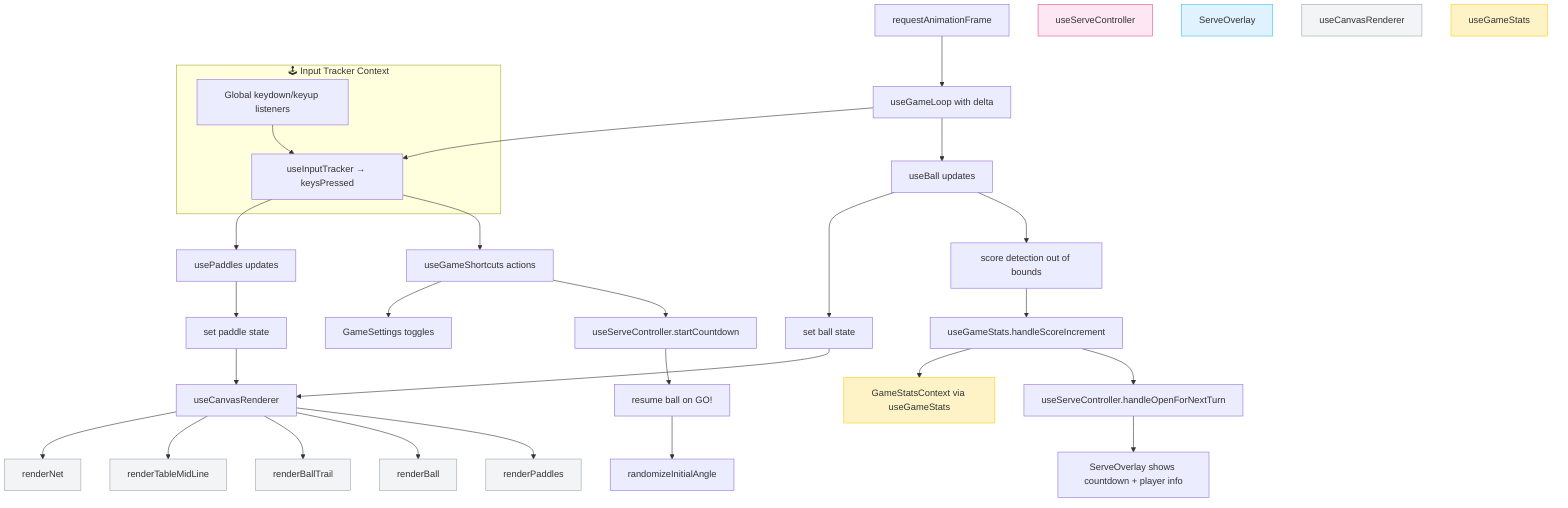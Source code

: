 %% https://www.mermaidchart.com/play#pako:eNp1VM1uEzEQfhUTjtDyk0LbVEIKrVpVtLRqw2mzB8c7m1h17MX2Ji2IK1ckJM68BrwOLwCPwPhnzW66XLKeme-b_8nHAVMFDEaDuabVgkyOppKQq_FxpuF9DcaOJV9Sy5U81nQJOdnaekXOlKqy2sAJatybrLldkAKEpflUOgemngV_08Gf799-_v7xhZzKqrZkoim7AU0OlbRwa6cDhyZo5PYN3JnsRKgZFeQG7gq1lk_wW1dEcGNBgjZ5F-2T8TRMxvtv3P_6_NX5MJcajIHC80AWITmfckN1iuTrXK3gkhaFAO8yPkldFdRCiJ6w1wulLautaTqRFIQy17CA_6f1JLCWyznW6QhRIFbN5wL68XoF4-DOxfGy651WQoDeNpZqe6hqaV278o36XDmvqRCO6b6dQlq1hlAWTU3xBiyp_JsYp08M7ybBvXOHnTl1g_RltLx5_BW2H7TL5JDKFTVBBp0ndHIdTMFPeLfUb8HiasZX3guZ0JmAMy4hAr18zgun6me40Lg6XERGkv8PbyH7QU0rdVuK3el08ggsMHvNlIbMuF-8JKfBmROFJ6NKMsMJF2FsLbRnv_MjDexmEbGbZntBJUb0hlPJNCxBhn61GN5DosSbzDYVZMUpafvudYOLu_br2benIZmLCuSxwsHd2kmtm3VNxFDP6cUKtKB3mddFgRgEGcKaTSePSIVqbDiXpQo71DqVOAZTLyHOyj3DlmJXTy4e5M16NRhPcX8sY4m3mGlMWC35B3AqToXXRhIT1JgjKDGd0J-SCzF6WEI5ZLuPDdZ8AyhSxp69ONggLCslcRCRAk_L5yUkynBvVpR7XYpQc86aCAx2y2GCA9vZ29_vwgtN1w16WO6ULxN6n9EhLQ9CCZsjHo1GsRhnvT9AtPtEUqPjXDwv1hSZ3fNGgEsp2lLYbrx02S30xinfs6QT7bXcU8b7S_rBp78fHoB0

graph TD
  RAF[requestAnimationFrame] --> Loop[useGameLoop with delta]

  subgraph "🕹️ Input Tracker Context"
    InitKeys[Global keydown/keyup listeners]
    InitKeys --> Keys[useInputTracker → keysPressed]
  end

  Loop --> Keys
  Keys --> MovePaddles[usePaddles updates]
  Keys --> Shortcuts[useGameShortcuts actions]
  Shortcuts --> Settings[GameSettings toggles]
  Shortcuts --> ServeActions[useServeController.startCountdown]

  Loop --> MoveBall[useBall updates]
  MovePaddles --> StatePaddles[set paddle state]
  MoveBall --> StateBall[set ball state]

  StatePaddles --> Render[useCanvasRenderer]
  StateBall --> Render

  Render --> RenderNet[renderNet]
  Render --> RenderTableLine[renderTableMidLine]
  Render --> RenderBallTrail[renderBallTrail]
  Render --> RenderBall[renderBall]
  Render --> RenderPaddles[renderPaddles]

  MoveBall --> DetectScore[score detection out of bounds]
  DetectScore --> UpdateScore[useGameStats.handleScoreIncrement]
  UpdateScore --> GameStatsContext[GameStatsContext via useGameStats]
  UpdateScore --> ShowServe[useServeController.handleOpenForNextTurn]

  ShowServe --> UIOverlay[ServeOverlay shows countdown + player info]
  ServeActions --> ResumeBall[resume ball on GO!]

  ResumeBall --> InitAngle[randomizeInitialAngle]

  classDef context fill:#fef3c7,stroke:#facc15;
  classDef component fill:#e0f2fe,stroke:#38bdf8;
  classDef logic fill:#fce7f3,stroke:#ec4899;
  classDef draw fill:#f3f4f6,stroke:#9ca3af;

  GameStatsContext:::context
  useServeController:::logic
  ServeOverlay:::component
  useCanvasRenderer:::draw
  useGameStats:::context
  RenderNet:::draw
  RenderTableLine:::draw
  RenderBallTrail:::draw
  RenderBall:::draw
  RenderPaddles:::draw